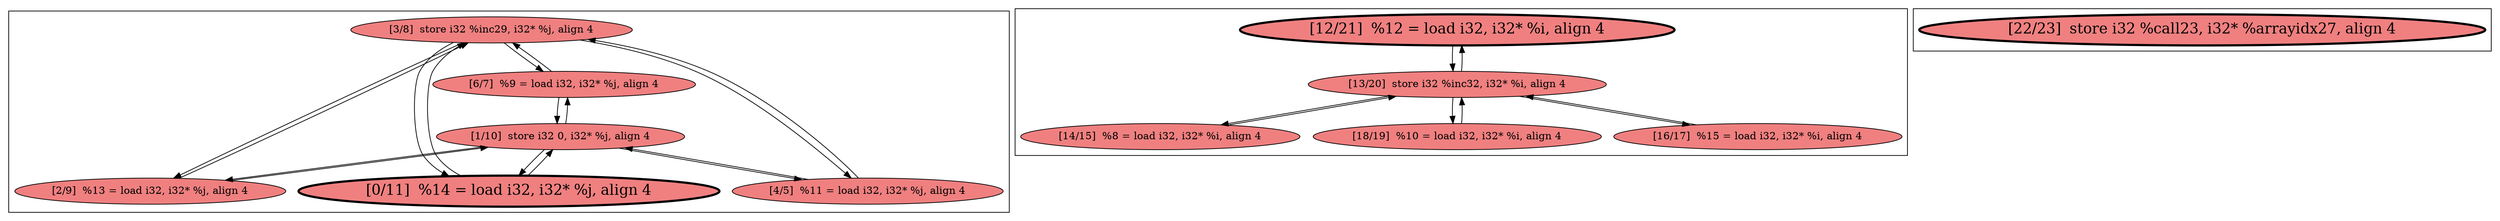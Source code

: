 
digraph G {



node697->node695 [ ]
node695->node697 [ ]
node700->node695 [ ]
node695->node700 [ ]
node705->node706 [ ]
node697->node699 [ ]
node702->node706 [ ]
node703->node706 [ ]
node700->node699 [ ]
node696->node697 [ ]
node697->node696 [ ]
node696->node700 [ ]
node706->node702 [ ]
node700->node698 [ ]
node700->node696 [ ]
node699->node697 [ ]
node706->node705 [ ]
node698->node697 [ ]
node697->node698 [ ]
node698->node700 [ ]
node706->node703 [ ]
node706->node704 [ ]
node704->node706 [ ]
node699->node700 [ ]


subgraph cluster2 {


node706 [fillcolor=lightcoral,label="[13/20]  store i32 %inc32, i32* %i, align 4",shape=ellipse,style=filled ]
node704 [fillcolor=lightcoral,label="[14/15]  %8 = load i32, i32* %i, align 4",shape=ellipse,style=filled ]
node705 [penwidth=3.0,fontsize=20,fillcolor=lightcoral,label="[12/21]  %12 = load i32, i32* %i, align 4",shape=ellipse,style=filled ]
node702 [fillcolor=lightcoral,label="[18/19]  %10 = load i32, i32* %i, align 4",shape=ellipse,style=filled ]
node703 [fillcolor=lightcoral,label="[16/17]  %15 = load i32, i32* %i, align 4",shape=ellipse,style=filled ]



}

subgraph cluster0 {


node700 [fillcolor=lightcoral,label="[1/10]  store i32 0, i32* %j, align 4",shape=ellipse,style=filled ]
node699 [penwidth=3.0,fontsize=20,fillcolor=lightcoral,label="[0/11]  %14 = load i32, i32* %j, align 4",shape=ellipse,style=filled ]
node698 [fillcolor=lightcoral,label="[2/9]  %13 = load i32, i32* %j, align 4",shape=ellipse,style=filled ]
node697 [fillcolor=lightcoral,label="[3/8]  store i32 %inc29, i32* %j, align 4",shape=ellipse,style=filled ]
node695 [fillcolor=lightcoral,label="[6/7]  %9 = load i32, i32* %j, align 4",shape=ellipse,style=filled ]
node696 [fillcolor=lightcoral,label="[4/5]  %11 = load i32, i32* %j, align 4",shape=ellipse,style=filled ]



}

subgraph cluster1 {


node701 [penwidth=3.0,fontsize=20,fillcolor=lightcoral,label="[22/23]  store i32 %call23, i32* %arrayidx27, align 4",shape=ellipse,style=filled ]



}

}
